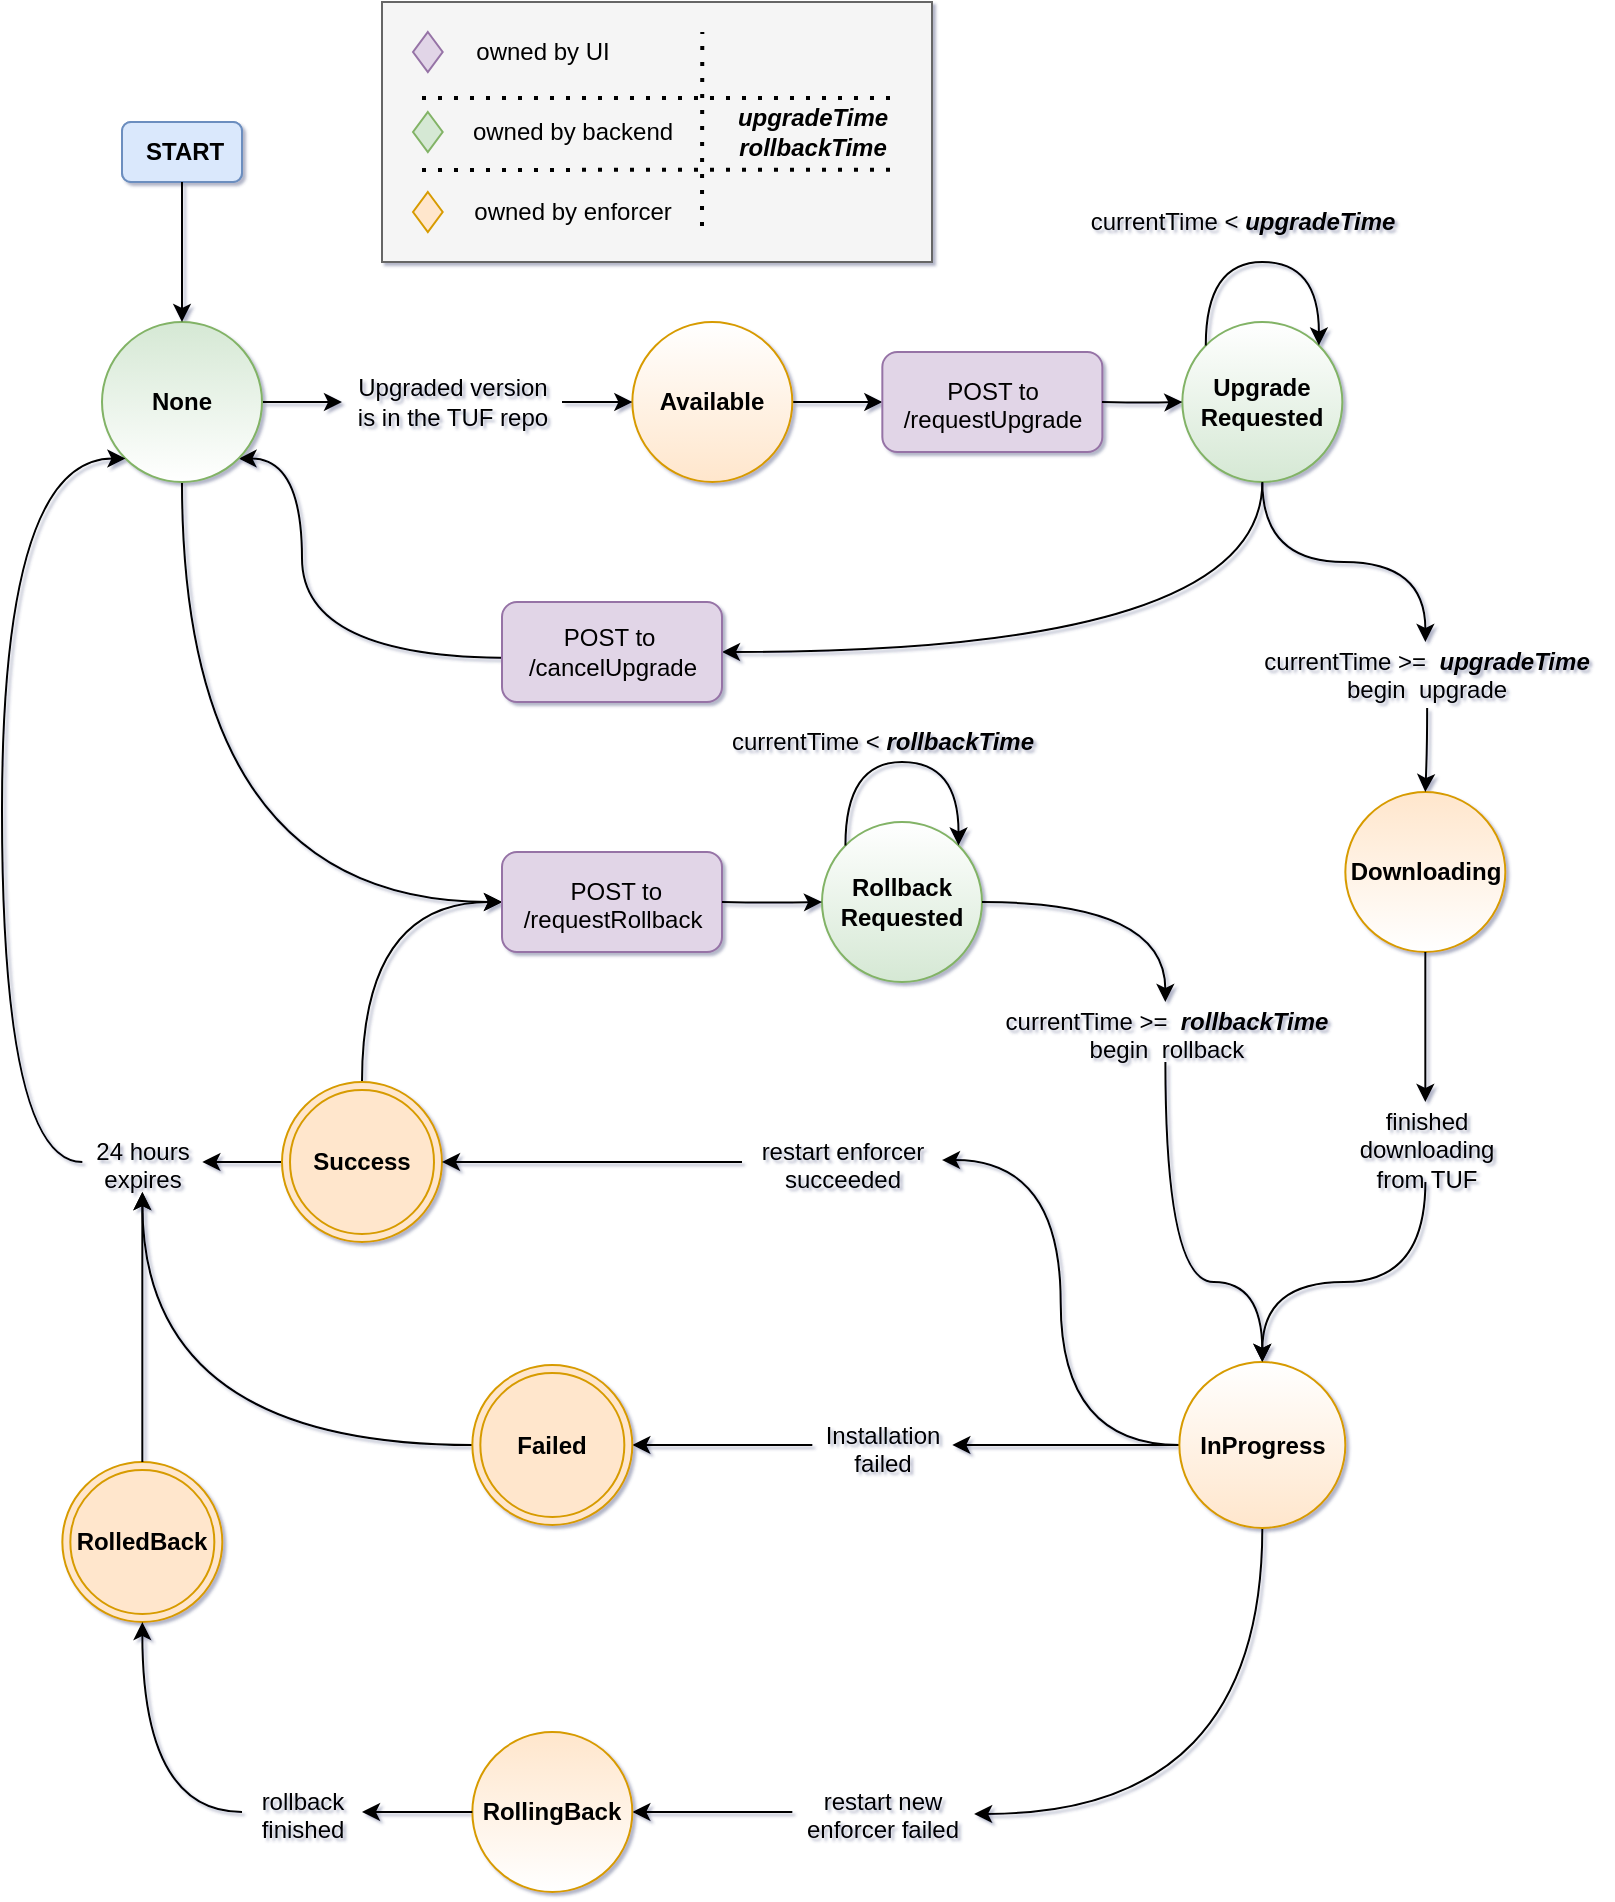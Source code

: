 <mxfile version="13.8.0" type="github">
  <diagram id="VqOy9UcTznLti8Iem_Px" name="Page-1">
    <mxGraphModel dx="1854" dy="1159" grid="1" gridSize="10" guides="1" tooltips="1" connect="1" arrows="1" fold="1" page="1" pageScale="1" pageWidth="850" pageHeight="1100" math="0" shadow="1">
      <root>
        <mxCell id="0" />
        <mxCell id="1" parent="0" />
        <mxCell id="QkzKYuwfc3sgGfwPdK_l-27" value="" style="group;fillColor=#dae8fc;strokeColor=#6c8ebf;direction=west;rounded=1;glass=0;shadow=0;sketch=0;" parent="1" vertex="1" connectable="0">
          <mxGeometry x="80.0" y="180" width="60" height="30" as="geometry" />
        </mxCell>
        <mxCell id="QkzKYuwfc3sgGfwPdK_l-28" value="" style="rounded=1;whiteSpace=wrap;html=1;fillColor=#dae8fc;strokeColor=#6c8ebf;direction=west;" parent="QkzKYuwfc3sgGfwPdK_l-27" vertex="1">
          <mxGeometry width="60" height="30" as="geometry" />
        </mxCell>
        <mxCell id="QkzKYuwfc3sgGfwPdK_l-29" value="&lt;b&gt;START&lt;/b&gt;" style="text;html=1;resizable=0;points=[];autosize=1;align=left;verticalAlign=top;spacingTop=-4;direction=west;" parent="QkzKYuwfc3sgGfwPdK_l-27" vertex="1">
          <mxGeometry x="9.833" y="4.833" width="50" height="20" as="geometry" />
        </mxCell>
        <mxCell id="nVf5J2YV6CklecG3pBuP-18" style="edgeStyle=orthogonalEdgeStyle;curved=1;orthogonalLoop=1;jettySize=auto;html=1;entryX=0;entryY=0.5;entryDx=0;entryDy=0;" edge="1" parent="1" source="QkzKYuwfc3sgGfwPdK_l-3" target="nVf5J2YV6CklecG3pBuP-16">
          <mxGeometry relative="1" as="geometry" />
        </mxCell>
        <mxCell id="QkzKYuwfc3sgGfwPdK_l-3" value="&lt;b&gt;Available&lt;/b&gt;" style="ellipse;whiteSpace=wrap;html=1;aspect=fixed;fillColor=#ffe6cc;strokeColor=#d79b00;direction=west;gradientColor=#ffffff;" parent="1" vertex="1">
          <mxGeometry x="335.17" y="280" width="80" height="80" as="geometry" />
        </mxCell>
        <mxCell id="QkzKYuwfc3sgGfwPdK_l-4" style="edgeStyle=orthogonalEdgeStyle;curved=1;orthogonalLoop=1;jettySize=auto;html=1;startArrow=none;startFill=0;endArrow=classic;endFill=1;entryX=0.5;entryY=1;entryDx=0;entryDy=0;" parent="1" source="QkzKYuwfc3sgGfwPdK_l-25" target="QkzKYuwfc3sgGfwPdK_l-36" edge="1">
          <mxGeometry relative="1" as="geometry">
            <Array as="points">
              <mxPoint x="732" y="760" />
              <mxPoint x="650" y="760" />
            </Array>
          </mxGeometry>
        </mxCell>
        <mxCell id="QkzKYuwfc3sgGfwPdK_l-5" value="&lt;b&gt;Downloading&lt;/b&gt;" style="ellipse;whiteSpace=wrap;html=1;aspect=fixed;fillColor=#ffe6cc;strokeColor=#d79b00;direction=east;gradientColor=#ffffff;" parent="1" vertex="1">
          <mxGeometry x="691.67" y="515" width="80" height="80" as="geometry" />
        </mxCell>
        <mxCell id="QkzKYuwfc3sgGfwPdK_l-6" style="edgeStyle=orthogonalEdgeStyle;curved=1;orthogonalLoop=1;jettySize=auto;html=1;startArrow=none;startFill=0;endArrow=classic;endFill=1;entryX=0.5;entryY=0;entryDx=0;entryDy=0;exitX=0.495;exitY=-0.1;exitDx=0;exitDy=0;exitPerimeter=0;" parent="1" source="QkzKYuwfc3sgGfwPdK_l-23" target="QkzKYuwfc3sgGfwPdK_l-5" edge="1">
          <mxGeometry relative="1" as="geometry">
            <mxPoint x="650.17" y="470" as="sourcePoint" />
          </mxGeometry>
        </mxCell>
        <mxCell id="nVf5J2YV6CklecG3pBuP-11" style="edgeStyle=orthogonalEdgeStyle;curved=1;orthogonalLoop=1;jettySize=auto;html=1;exitX=0;exitY=0.6;exitDx=0;exitDy=0;exitPerimeter=0;entryX=1;entryY=1;entryDx=0;entryDy=0;" edge="1" parent="1" source="nVf5J2YV6CklecG3pBuP-12" target="QkzKYuwfc3sgGfwPdK_l-18">
          <mxGeometry relative="1" as="geometry">
            <Array as="points">
              <mxPoint x="170" y="448" />
              <mxPoint x="170" y="348" />
            </Array>
          </mxGeometry>
        </mxCell>
        <mxCell id="nVf5J2YV6CklecG3pBuP-15" style="edgeStyle=orthogonalEdgeStyle;curved=1;orthogonalLoop=1;jettySize=auto;html=1;entryX=1;entryY=0.5;entryDx=0;entryDy=0;exitX=0.5;exitY=0;exitDx=0;exitDy=0;" edge="1" parent="1" source="QkzKYuwfc3sgGfwPdK_l-7" target="nVf5J2YV6CklecG3pBuP-21">
          <mxGeometry relative="1" as="geometry" />
        </mxCell>
        <mxCell id="QkzKYuwfc3sgGfwPdK_l-7" value="&lt;b&gt;Upgrade&lt;br&gt;Requested&lt;/b&gt;" style="ellipse;whiteSpace=wrap;html=1;aspect=fixed;fillColor=#d5e8d4;strokeColor=#82b366;direction=west;gradientColor=#ffffff;" parent="1" vertex="1">
          <mxGeometry x="610.17" y="280" width="80" height="80" as="geometry" />
        </mxCell>
        <mxCell id="QkzKYuwfc3sgGfwPdK_l-9" value="&lt;b&gt;RolledBack&lt;/b&gt;" style="ellipse;shape=doubleEllipse;whiteSpace=wrap;html=1;aspect=fixed;fillColor=#ffe6cc;strokeColor=#d79b00;direction=west;" parent="1" vertex="1">
          <mxGeometry x="50.17" y="850" width="80" height="80" as="geometry" />
        </mxCell>
        <mxCell id="QkzKYuwfc3sgGfwPdK_l-10" style="edgeStyle=orthogonalEdgeStyle;curved=1;orthogonalLoop=1;jettySize=auto;html=1;startArrow=none;startFill=0;endArrow=classic;endFill=1;" parent="1" source="QkzKYuwfc3sgGfwPdK_l-11" target="QkzKYuwfc3sgGfwPdK_l-39" edge="1">
          <mxGeometry relative="1" as="geometry" />
        </mxCell>
        <mxCell id="nVf5J2YV6CklecG3pBuP-33" style="edgeStyle=orthogonalEdgeStyle;curved=1;orthogonalLoop=1;jettySize=auto;html=1;entryX=0;entryY=0.5;entryDx=0;entryDy=0;exitX=0.5;exitY=1;exitDx=0;exitDy=0;" edge="1" parent="1" source="QkzKYuwfc3sgGfwPdK_l-11" target="nVf5J2YV6CklecG3pBuP-28">
          <mxGeometry relative="1" as="geometry" />
        </mxCell>
        <mxCell id="QkzKYuwfc3sgGfwPdK_l-11" value="&lt;b&gt;Success&lt;/b&gt;" style="ellipse;shape=doubleEllipse;whiteSpace=wrap;html=1;aspect=fixed;fillColor=#ffe6cc;strokeColor=#d79b00;direction=west;" parent="1" vertex="1">
          <mxGeometry x="160" y="660" width="80" height="80" as="geometry" />
        </mxCell>
        <mxCell id="QkzKYuwfc3sgGfwPdK_l-12" style="edgeStyle=orthogonalEdgeStyle;curved=1;orthogonalLoop=1;jettySize=auto;html=1;startArrow=none;startFill=0;endArrow=classic;endFill=1;entryX=1;entryY=0.5;entryDx=0;entryDy=0;" parent="1" source="QkzKYuwfc3sgGfwPdK_l-37" target="QkzKYuwfc3sgGfwPdK_l-16" edge="1">
          <mxGeometry relative="1" as="geometry" />
        </mxCell>
        <mxCell id="QkzKYuwfc3sgGfwPdK_l-13" value="" style="edgeStyle=orthogonalEdgeStyle;curved=1;orthogonalLoop=1;jettySize=auto;html=1;startArrow=none;startFill=0;endArrow=classic;endFill=1;entryX=0;entryY=0.5;entryDx=0;entryDy=0;" parent="1" source="QkzKYuwfc3sgGfwPdK_l-19" target="QkzKYuwfc3sgGfwPdK_l-11" edge="1">
          <mxGeometry relative="1" as="geometry">
            <mxPoint x="290.17" y="710" as="targetPoint" />
          </mxGeometry>
        </mxCell>
        <mxCell id="QkzKYuwfc3sgGfwPdK_l-14" style="edgeStyle=orthogonalEdgeStyle;curved=1;orthogonalLoop=1;jettySize=auto;html=1;startArrow=none;startFill=0;endArrow=classic;endFill=1;entryX=0;entryY=0.5;entryDx=0;entryDy=0;" parent="1" source="QkzKYuwfc3sgGfwPdK_l-33" target="QkzKYuwfc3sgGfwPdK_l-32" edge="1">
          <mxGeometry relative="1" as="geometry" />
        </mxCell>
        <mxCell id="QkzKYuwfc3sgGfwPdK_l-15" value="" style="edgeStyle=orthogonalEdgeStyle;curved=1;orthogonalLoop=1;jettySize=auto;html=1;startArrow=none;startFill=0;endArrow=classic;endFill=1;" parent="1" source="QkzKYuwfc3sgGfwPdK_l-20" target="QkzKYuwfc3sgGfwPdK_l-9" edge="1">
          <mxGeometry relative="1" as="geometry" />
        </mxCell>
        <mxCell id="QkzKYuwfc3sgGfwPdK_l-16" value="&lt;b&gt;RollingBack&lt;/b&gt;" style="ellipse;whiteSpace=wrap;html=1;aspect=fixed;fillColor=#ffe6cc;strokeColor=#d79b00;direction=east;gradientColor=#ffffff;" parent="1" vertex="1">
          <mxGeometry x="255.17" y="985" width="80" height="80" as="geometry" />
        </mxCell>
        <mxCell id="QkzKYuwfc3sgGfwPdK_l-17" style="edgeStyle=orthogonalEdgeStyle;curved=1;orthogonalLoop=1;jettySize=auto;html=1;entryX=1;entryY=0.5;entryDx=0;entryDy=0;startArrow=none;startFill=0;endArrow=classic;endFill=1;" parent="1" source="nVf5J2YV6CklecG3pBuP-3" target="QkzKYuwfc3sgGfwPdK_l-3" edge="1">
          <mxGeometry relative="1" as="geometry" />
        </mxCell>
        <mxCell id="nVf5J2YV6CklecG3pBuP-6" style="edgeStyle=orthogonalEdgeStyle;rounded=0;orthogonalLoop=1;jettySize=auto;html=1;" edge="1" parent="1" source="QkzKYuwfc3sgGfwPdK_l-18" target="nVf5J2YV6CklecG3pBuP-3">
          <mxGeometry relative="1" as="geometry" />
        </mxCell>
        <mxCell id="nVf5J2YV6CklecG3pBuP-32" style="edgeStyle=orthogonalEdgeStyle;curved=1;orthogonalLoop=1;jettySize=auto;html=1;entryX=0;entryY=0.5;entryDx=0;entryDy=0;exitX=0.5;exitY=1;exitDx=0;exitDy=0;" edge="1" parent="1" source="QkzKYuwfc3sgGfwPdK_l-18" target="nVf5J2YV6CklecG3pBuP-28">
          <mxGeometry relative="1" as="geometry" />
        </mxCell>
        <mxCell id="QkzKYuwfc3sgGfwPdK_l-18" value="&lt;b&gt;None&lt;/b&gt;" style="ellipse;whiteSpace=wrap;html=1;aspect=fixed;labelBackgroundColor=none;fillColor=#d5e8d4;strokeColor=#82b366;direction=east;gradientColor=#ffffff;" parent="1" vertex="1">
          <mxGeometry x="70.0" y="280" width="80" height="80" as="geometry" />
        </mxCell>
        <mxCell id="QkzKYuwfc3sgGfwPdK_l-19" value="restart enforcer &lt;br&gt;succeeded" style="text;html=1;resizable=0;points=[];autosize=1;align=center;verticalAlign=top;spacingTop=-4;direction=west;" parent="1" vertex="1">
          <mxGeometry x="390" y="685" width="100" height="30" as="geometry" />
        </mxCell>
        <mxCell id="QkzKYuwfc3sgGfwPdK_l-20" value="rollback&lt;br&gt;finished&lt;br&gt;" style="text;html=1;resizable=0;points=[];autosize=1;align=center;verticalAlign=top;spacingTop=-4;direction=west;" parent="1" vertex="1">
          <mxGeometry x="140" y="1010" width="60" height="30" as="geometry" />
        </mxCell>
        <mxCell id="QkzKYuwfc3sgGfwPdK_l-21" value="" style="edgeStyle=orthogonalEdgeStyle;curved=1;orthogonalLoop=1;jettySize=auto;html=1;startArrow=none;startFill=0;endArrow=classic;endFill=1;" parent="1" source="QkzKYuwfc3sgGfwPdK_l-16" target="QkzKYuwfc3sgGfwPdK_l-20" edge="1">
          <mxGeometry relative="1" as="geometry">
            <mxPoint x="170.17" y="990" as="sourcePoint" />
            <mxPoint x="170.17" y="1050" as="targetPoint" />
          </mxGeometry>
        </mxCell>
        <mxCell id="QkzKYuwfc3sgGfwPdK_l-23" value="currentTime &amp;gt;=&amp;nbsp; &lt;b&gt;&lt;i&gt;upgradeTime&lt;/i&gt;&lt;/b&gt;&lt;br&gt;begin&amp;nbsp; upgrade" style="text;html=1;resizable=0;points=[];autosize=1;align=center;verticalAlign=top;spacingTop=-4;direction=west;" parent="1" vertex="1">
          <mxGeometry x="641.67" y="440" width="180" height="30" as="geometry" />
        </mxCell>
        <mxCell id="QkzKYuwfc3sgGfwPdK_l-24" style="edgeStyle=orthogonalEdgeStyle;curved=1;orthogonalLoop=1;jettySize=auto;html=1;startArrow=none;startFill=0;endArrow=classic;endFill=1;" parent="1" source="QkzKYuwfc3sgGfwPdK_l-7" target="QkzKYuwfc3sgGfwPdK_l-23" edge="1">
          <mxGeometry relative="1" as="geometry">
            <mxPoint x="750.17" y="290" as="sourcePoint" />
            <mxPoint x="650.17" y="440" as="targetPoint" />
          </mxGeometry>
        </mxCell>
        <mxCell id="QkzKYuwfc3sgGfwPdK_l-25" value="finished &lt;br&gt;downloading&lt;br&gt;from TUF" style="text;html=1;resizable=0;points=[];autosize=1;align=center;verticalAlign=top;spacingTop=-4;direction=west;" parent="1" vertex="1">
          <mxGeometry x="691.67" y="670" width="80" height="40" as="geometry" />
        </mxCell>
        <mxCell id="QkzKYuwfc3sgGfwPdK_l-26" style="edgeStyle=orthogonalEdgeStyle;curved=1;orthogonalLoop=1;jettySize=auto;html=1;startArrow=none;startFill=0;endArrow=classic;endFill=1;" parent="1" source="QkzKYuwfc3sgGfwPdK_l-5" target="QkzKYuwfc3sgGfwPdK_l-25" edge="1">
          <mxGeometry relative="1" as="geometry">
            <mxPoint x="710.17" y="580" as="sourcePoint" />
            <mxPoint x="710.17" y="650" as="targetPoint" />
          </mxGeometry>
        </mxCell>
        <mxCell id="QkzKYuwfc3sgGfwPdK_l-31" style="edgeStyle=orthogonalEdgeStyle;curved=1;orthogonalLoop=1;jettySize=auto;html=1;startArrow=none;startFill=0;endArrow=classic;endFill=1;" parent="1" source="QkzKYuwfc3sgGfwPdK_l-32" target="QkzKYuwfc3sgGfwPdK_l-39" edge="1">
          <mxGeometry relative="1" as="geometry" />
        </mxCell>
        <mxCell id="QkzKYuwfc3sgGfwPdK_l-32" value="&lt;b&gt;Failed&lt;/b&gt;" style="ellipse;shape=doubleEllipse;whiteSpace=wrap;html=1;aspect=fixed;fillColor=#ffe6cc;strokeColor=#d79b00;direction=west;" parent="1" vertex="1">
          <mxGeometry x="255.17" y="801.5" width="80" height="80" as="geometry" />
        </mxCell>
        <mxCell id="QkzKYuwfc3sgGfwPdK_l-33" value="Installation&lt;br&gt;failed" style="text;html=1;resizable=0;points=[];autosize=1;align=center;verticalAlign=top;spacingTop=-4;direction=west;" parent="1" vertex="1">
          <mxGeometry x="425.17" y="826.5" width="70" height="30" as="geometry" />
        </mxCell>
        <mxCell id="QkzKYuwfc3sgGfwPdK_l-34" style="edgeStyle=orthogonalEdgeStyle;curved=1;orthogonalLoop=1;jettySize=auto;html=1;exitX=1;exitY=0.5;exitDx=0;exitDy=0;entryX=0;entryY=0.5;entryDx=0;entryDy=0;startArrow=none;startFill=0;endArrow=classic;endFill=1;" parent="1" source="QkzKYuwfc3sgGfwPdK_l-36" target="QkzKYuwfc3sgGfwPdK_l-33" edge="1">
          <mxGeometry relative="1" as="geometry">
            <mxPoint x="105.17" y="738" as="sourcePoint" />
            <mxPoint x="410.17" y="850" as="targetPoint" />
          </mxGeometry>
        </mxCell>
        <mxCell id="nVf5J2YV6CklecG3pBuP-24" style="edgeStyle=orthogonalEdgeStyle;curved=1;orthogonalLoop=1;jettySize=auto;html=1;exitX=1;exitY=0.5;exitDx=0;exitDy=0;entryX=0;entryY=0.533;entryDx=0;entryDy=0;entryPerimeter=0;" edge="1" parent="1" source="QkzKYuwfc3sgGfwPdK_l-36" target="QkzKYuwfc3sgGfwPdK_l-19">
          <mxGeometry relative="1" as="geometry" />
        </mxCell>
        <mxCell id="nVf5J2YV6CklecG3pBuP-25" style="edgeStyle=orthogonalEdgeStyle;curved=1;orthogonalLoop=1;jettySize=auto;html=1;entryX=-0.01;entryY=0.467;entryDx=0;entryDy=0;entryPerimeter=0;exitX=0.5;exitY=0;exitDx=0;exitDy=0;" edge="1" parent="1" source="QkzKYuwfc3sgGfwPdK_l-36" target="QkzKYuwfc3sgGfwPdK_l-37">
          <mxGeometry relative="1" as="geometry" />
        </mxCell>
        <mxCell id="QkzKYuwfc3sgGfwPdK_l-36" value="&lt;b&gt;InProgress&lt;/b&gt;" style="ellipse;whiteSpace=wrap;html=1;aspect=fixed;fillColor=#ffe6cc;strokeColor=#d79b00;direction=west;gradientColor=#ffffff;" parent="1" vertex="1">
          <mxGeometry x="608.67" y="800" width="83" height="83" as="geometry" />
        </mxCell>
        <mxCell id="QkzKYuwfc3sgGfwPdK_l-37" value="restart new &lt;br&gt;enforcer failed" style="text;html=1;resizable=0;points=[];autosize=1;align=center;verticalAlign=top;spacingTop=-4;direction=west;" parent="1" vertex="1">
          <mxGeometry x="415.17" y="1010" width="90" height="30" as="geometry" />
        </mxCell>
        <mxCell id="nVf5J2YV6CklecG3pBuP-51" style="edgeStyle=orthogonalEdgeStyle;curved=1;orthogonalLoop=1;jettySize=auto;html=1;entryX=0;entryY=1;entryDx=0;entryDy=0;" edge="1" parent="1" source="QkzKYuwfc3sgGfwPdK_l-39" target="QkzKYuwfc3sgGfwPdK_l-18">
          <mxGeometry relative="1" as="geometry">
            <Array as="points">
              <mxPoint x="20" y="700" />
              <mxPoint x="20" y="348" />
            </Array>
          </mxGeometry>
        </mxCell>
        <mxCell id="QkzKYuwfc3sgGfwPdK_l-39" value="24 hours&lt;br&gt;expires" style="text;html=1;resizable=0;points=[];autosize=1;align=center;verticalAlign=top;spacingTop=-4;direction=west;" parent="1" vertex="1">
          <mxGeometry x="60.17" y="685" width="60" height="30" as="geometry" />
        </mxCell>
        <mxCell id="QkzKYuwfc3sgGfwPdK_l-40" style="edgeStyle=orthogonalEdgeStyle;curved=1;orthogonalLoop=1;jettySize=auto;html=1;startArrow=none;startFill=0;endArrow=classic;endFill=1;" parent="1" source="QkzKYuwfc3sgGfwPdK_l-9" target="QkzKYuwfc3sgGfwPdK_l-39" edge="1">
          <mxGeometry relative="1" as="geometry">
            <mxPoint x="490.169" y="1014.667" as="sourcePoint" />
            <mxPoint x="579.837" y="589.667" as="targetPoint" />
          </mxGeometry>
        </mxCell>
        <mxCell id="QkzKYuwfc3sgGfwPdK_l-30" value="" style="edgeStyle=orthogonalEdgeStyle;curved=1;orthogonalLoop=1;jettySize=auto;html=1;startArrow=none;startFill=0;endArrow=classic;endFill=1;exitX=0.5;exitY=0;exitDx=0;exitDy=0;" parent="1" source="QkzKYuwfc3sgGfwPdK_l-28" target="QkzKYuwfc3sgGfwPdK_l-18" edge="1">
          <mxGeometry relative="1" as="geometry">
            <mxPoint x="530.003" y="424.833" as="targetPoint" />
          </mxGeometry>
        </mxCell>
        <mxCell id="nVf5J2YV6CklecG3pBuP-3" value="Upgraded version&lt;br&gt;is in the TUF repo" style="text;html=1;align=center;verticalAlign=middle;resizable=0;points=[];autosize=1;" vertex="1" parent="1">
          <mxGeometry x="190.0" y="305" width="110" height="30" as="geometry" />
        </mxCell>
        <mxCell id="nVf5J2YV6CklecG3pBuP-9" style="edgeStyle=orthogonalEdgeStyle;orthogonalLoop=1;jettySize=auto;html=1;exitX=1;exitY=1;exitDx=0;exitDy=0;entryX=0;entryY=1;entryDx=0;entryDy=0;curved=1;" edge="1" parent="1" source="QkzKYuwfc3sgGfwPdK_l-7" target="QkzKYuwfc3sgGfwPdK_l-7">
          <mxGeometry relative="1" as="geometry">
            <Array as="points">
              <mxPoint x="622.17" y="250" />
              <mxPoint x="678.17" y="250" />
            </Array>
          </mxGeometry>
        </mxCell>
        <mxCell id="nVf5J2YV6CklecG3pBuP-10" value="currentTime &amp;lt; &lt;b&gt;&lt;i&gt;upgradeTime&lt;/i&gt;&lt;/b&gt;" style="text;html=1;align=center;verticalAlign=middle;resizable=0;points=[];autosize=1;" vertex="1" parent="1">
          <mxGeometry x="555.17" y="220" width="170" height="20" as="geometry" />
        </mxCell>
        <mxCell id="nVf5J2YV6CklecG3pBuP-17" value="" style="group" vertex="1" connectable="0" parent="1">
          <mxGeometry x="460.17" y="295" width="110" height="50" as="geometry" />
        </mxCell>
        <mxCell id="nVf5J2YV6CklecG3pBuP-16" value="" style="rounded=1;whiteSpace=wrap;html=1;fillColor=#e1d5e7;strokeColor=#9673a6;" vertex="1" parent="nVf5J2YV6CklecG3pBuP-17">
          <mxGeometry width="110" height="50" as="geometry" />
        </mxCell>
        <mxCell id="QkzKYuwfc3sgGfwPdK_l-22" value="POST to &lt;br&gt;/requestUpgrade" style="text;html=1;resizable=0;points=[];autosize=1;align=center;verticalAlign=top;spacingTop=-4;direction=west;" parent="nVf5J2YV6CklecG3pBuP-17" vertex="1">
          <mxGeometry x="5" y="10" width="100" height="30" as="geometry" />
        </mxCell>
        <mxCell id="nVf5J2YV6CklecG3pBuP-19" style="edgeStyle=orthogonalEdgeStyle;curved=1;orthogonalLoop=1;jettySize=auto;html=1;entryX=1;entryY=0.5;entryDx=0;entryDy=0;" edge="1" parent="1" target="QkzKYuwfc3sgGfwPdK_l-7">
          <mxGeometry relative="1" as="geometry">
            <mxPoint x="570" y="320" as="sourcePoint" />
          </mxGeometry>
        </mxCell>
        <mxCell id="nVf5J2YV6CklecG3pBuP-23" value="" style="group" vertex="1" connectable="0" parent="1">
          <mxGeometry x="270" y="420" width="110" height="50" as="geometry" />
        </mxCell>
        <mxCell id="nVf5J2YV6CklecG3pBuP-21" value="" style="rounded=1;whiteSpace=wrap;html=1;fillColor=#e1d5e7;strokeColor=#9673a6;" vertex="1" parent="nVf5J2YV6CklecG3pBuP-23">
          <mxGeometry width="110" height="50" as="geometry" />
        </mxCell>
        <mxCell id="nVf5J2YV6CklecG3pBuP-12" value="POST to&amp;nbsp;&lt;br&gt;/cancelUpgrade" style="text;html=1;align=center;verticalAlign=middle;resizable=0;points=[];autosize=1;" vertex="1" parent="nVf5J2YV6CklecG3pBuP-23">
          <mxGeometry x="5" y="10" width="100" height="30" as="geometry" />
        </mxCell>
        <mxCell id="nVf5J2YV6CklecG3pBuP-26" value="&lt;b&gt;Rollback&lt;br&gt;Requested&lt;/b&gt;" style="ellipse;whiteSpace=wrap;html=1;aspect=fixed;fillColor=#d5e8d4;strokeColor=#82b366;direction=west;gradientColor=#ffffff;" vertex="1" parent="1">
          <mxGeometry x="430.0" y="530" width="80" height="80" as="geometry" />
        </mxCell>
        <mxCell id="nVf5J2YV6CklecG3pBuP-27" value="" style="group" vertex="1" connectable="0" parent="1">
          <mxGeometry x="270" y="545" width="110" height="50" as="geometry" />
        </mxCell>
        <mxCell id="nVf5J2YV6CklecG3pBuP-28" value="" style="rounded=1;whiteSpace=wrap;html=1;fillColor=#e1d5e7;strokeColor=#9673a6;" vertex="1" parent="nVf5J2YV6CklecG3pBuP-27">
          <mxGeometry width="110" height="50" as="geometry" />
        </mxCell>
        <mxCell id="nVf5J2YV6CklecG3pBuP-29" value="&amp;nbsp;POST to &lt;br&gt;/requestRollback" style="text;html=1;resizable=0;points=[];autosize=1;align=center;verticalAlign=top;spacingTop=-4;direction=west;" vertex="1" parent="nVf5J2YV6CklecG3pBuP-27">
          <mxGeometry x="5" y="10" width="100" height="30" as="geometry" />
        </mxCell>
        <mxCell id="nVf5J2YV6CklecG3pBuP-30" style="edgeStyle=orthogonalEdgeStyle;curved=1;orthogonalLoop=1;jettySize=auto;html=1;entryX=1;entryY=0.5;entryDx=0;entryDy=0;" edge="1" parent="1" target="nVf5J2YV6CklecG3pBuP-26">
          <mxGeometry relative="1" as="geometry">
            <mxPoint x="380" y="570" as="sourcePoint" />
          </mxGeometry>
        </mxCell>
        <mxCell id="nVf5J2YV6CklecG3pBuP-35" style="edgeStyle=orthogonalEdgeStyle;curved=1;orthogonalLoop=1;jettySize=auto;html=1;exitX=1;exitY=1;exitDx=0;exitDy=0;entryX=0;entryY=1;entryDx=0;entryDy=0;" edge="1" parent="1" source="nVf5J2YV6CklecG3pBuP-26" target="nVf5J2YV6CklecG3pBuP-26">
          <mxGeometry relative="1" as="geometry">
            <Array as="points">
              <mxPoint x="442" y="500" />
              <mxPoint x="498" y="500" />
            </Array>
          </mxGeometry>
        </mxCell>
        <mxCell id="nVf5J2YV6CklecG3pBuP-36" value="currentTime &amp;lt; &lt;b&gt;&lt;i&gt;rollbackTime&lt;/i&gt;&lt;/b&gt;" style="text;html=1;align=center;verticalAlign=middle;resizable=0;points=[];autosize=1;" vertex="1" parent="1">
          <mxGeometry x="375.17" y="480" width="170" height="20" as="geometry" />
        </mxCell>
        <mxCell id="nVf5J2YV6CklecG3pBuP-50" style="edgeStyle=orthogonalEdgeStyle;curved=1;orthogonalLoop=1;jettySize=auto;html=1;" edge="1" parent="1" source="nVf5J2YV6CklecG3pBuP-48" target="QkzKYuwfc3sgGfwPdK_l-36">
          <mxGeometry relative="1" as="geometry">
            <mxPoint x="650" y="800.0" as="targetPoint" />
            <mxPoint x="602" y="660" as="sourcePoint" />
            <Array as="points">
              <mxPoint x="602" y="760" />
              <mxPoint x="650" y="760" />
            </Array>
          </mxGeometry>
        </mxCell>
        <mxCell id="nVf5J2YV6CklecG3pBuP-48" value="currentTime &amp;gt;=&amp;nbsp; &lt;b&gt;&lt;i&gt;rollbackTime&lt;/i&gt;&lt;/b&gt;&lt;br&gt;begin&amp;nbsp; rollback" style="text;html=1;resizable=0;points=[];autosize=1;align=center;verticalAlign=top;spacingTop=-4;direction=west;" vertex="1" parent="1">
          <mxGeometry x="511.67" y="620" width="180" height="30" as="geometry" />
        </mxCell>
        <mxCell id="nVf5J2YV6CklecG3pBuP-49" style="edgeStyle=orthogonalEdgeStyle;curved=1;orthogonalLoop=1;jettySize=auto;html=1;entryX=0.5;entryY=1;entryDx=0;entryDy=0;" edge="1" parent="1" source="nVf5J2YV6CklecG3pBuP-26" target="nVf5J2YV6CklecG3pBuP-48">
          <mxGeometry relative="1" as="geometry">
            <mxPoint x="510" y="570.0" as="sourcePoint" />
            <mxPoint x="650.17" y="800.0" as="targetPoint" />
          </mxGeometry>
        </mxCell>
        <mxCell id="nVf5J2YV6CklecG3pBuP-65" value="" style="group" vertex="1" connectable="0" parent="1">
          <mxGeometry x="210" y="120" width="275" height="130" as="geometry" />
        </mxCell>
        <mxCell id="nVf5J2YV6CklecG3pBuP-54" value="" style="rounded=0;whiteSpace=wrap;html=1;shadow=0;glass=0;sketch=0;strokeColor=#666666;fillColor=#f5f5f5;align=center;fontColor=#333333;" vertex="1" parent="nVf5J2YV6CklecG3pBuP-65">
          <mxGeometry width="275" height="130" as="geometry" />
        </mxCell>
        <mxCell id="nVf5J2YV6CklecG3pBuP-39" value="owned by UI" style="text;html=1;align=center;verticalAlign=middle;resizable=0;points=[];autosize=1;" vertex="1" parent="nVf5J2YV6CklecG3pBuP-65">
          <mxGeometry x="40.0" y="15" width="80" height="20" as="geometry" />
        </mxCell>
        <mxCell id="nVf5J2YV6CklecG3pBuP-40" value="owned by backend" style="text;html=1;align=center;verticalAlign=middle;resizable=0;points=[];autosize=1;" vertex="1" parent="nVf5J2YV6CklecG3pBuP-65">
          <mxGeometry x="35.17" y="55" width="120" height="20" as="geometry" />
        </mxCell>
        <mxCell id="nVf5J2YV6CklecG3pBuP-41" value="owned by enforcer" style="text;html=1;align=center;verticalAlign=middle;resizable=0;points=[];autosize=1;" vertex="1" parent="nVf5J2YV6CklecG3pBuP-65">
          <mxGeometry x="40.17" y="95" width="110" height="20" as="geometry" />
        </mxCell>
        <mxCell id="nVf5J2YV6CklecG3pBuP-43" value="" style="rhombus;whiteSpace=wrap;html=1;fillColor=#e1d5e7;align=center;strokeColor=#9673a6;" vertex="1" parent="nVf5J2YV6CklecG3pBuP-65">
          <mxGeometry x="15.51" y="15" width="14.83" height="20" as="geometry" />
        </mxCell>
        <mxCell id="nVf5J2YV6CklecG3pBuP-46" value="" style="rhombus;whiteSpace=wrap;html=1;fillColor=#d5e8d4;align=center;strokeColor=#82b366;" vertex="1" parent="nVf5J2YV6CklecG3pBuP-65">
          <mxGeometry x="15.51" y="55" width="14.83" height="20" as="geometry" />
        </mxCell>
        <mxCell id="nVf5J2YV6CklecG3pBuP-47" value="" style="rhombus;whiteSpace=wrap;html=1;fillColor=#ffe6cc;align=center;strokeColor=#d79b00;" vertex="1" parent="nVf5J2YV6CklecG3pBuP-65">
          <mxGeometry x="15.51" y="95" width="14.83" height="20" as="geometry" />
        </mxCell>
        <mxCell id="nVf5J2YV6CklecG3pBuP-53" value="&lt;b&gt;&lt;i&gt;upgradeTime&lt;br&gt;rollbackTime&lt;/i&gt;&lt;/b&gt;" style="text;html=1;align=center;verticalAlign=middle;resizable=0;points=[];autosize=1;" vertex="1" parent="nVf5J2YV6CklecG3pBuP-65">
          <mxGeometry x="170" y="50" width="90" height="30" as="geometry" />
        </mxCell>
        <mxCell id="nVf5J2YV6CklecG3pBuP-55" value="" style="endArrow=none;dashed=1;html=1;dashPattern=1 3;strokeWidth=2;entryX=0.935;entryY=-0.065;entryDx=0;entryDy=0;entryPerimeter=0;" edge="1" parent="nVf5J2YV6CklecG3pBuP-65" target="nVf5J2YV6CklecG3pBuP-53">
          <mxGeometry width="50" height="50" relative="1" as="geometry">
            <mxPoint x="20" y="48" as="sourcePoint" />
            <mxPoint x="170.17" y="50" as="targetPoint" />
          </mxGeometry>
        </mxCell>
        <mxCell id="nVf5J2YV6CklecG3pBuP-57" value="" style="endArrow=none;dashed=1;html=1;dashPattern=1 3;strokeWidth=2;entryX=0.935;entryY=-0.065;entryDx=0;entryDy=0;entryPerimeter=0;" edge="1" parent="nVf5J2YV6CklecG3pBuP-65">
          <mxGeometry width="50" height="50" relative="1" as="geometry">
            <mxPoint x="20" y="84" as="sourcePoint" />
            <mxPoint x="260.0" y="83.81" as="targetPoint" />
          </mxGeometry>
        </mxCell>
        <mxCell id="nVf5J2YV6CklecG3pBuP-63" value="" style="endArrow=none;dashed=1;html=1;dashPattern=1 3;strokeWidth=2;entryX=0.935;entryY=-0.065;entryDx=0;entryDy=0;entryPerimeter=0;" edge="1" parent="nVf5J2YV6CklecG3pBuP-65">
          <mxGeometry width="50" height="50" relative="1" as="geometry">
            <mxPoint x="160" y="111.95" as="sourcePoint" />
            <mxPoint x="160.15" y="15.0" as="targetPoint" />
          </mxGeometry>
        </mxCell>
      </root>
    </mxGraphModel>
  </diagram>
</mxfile>
